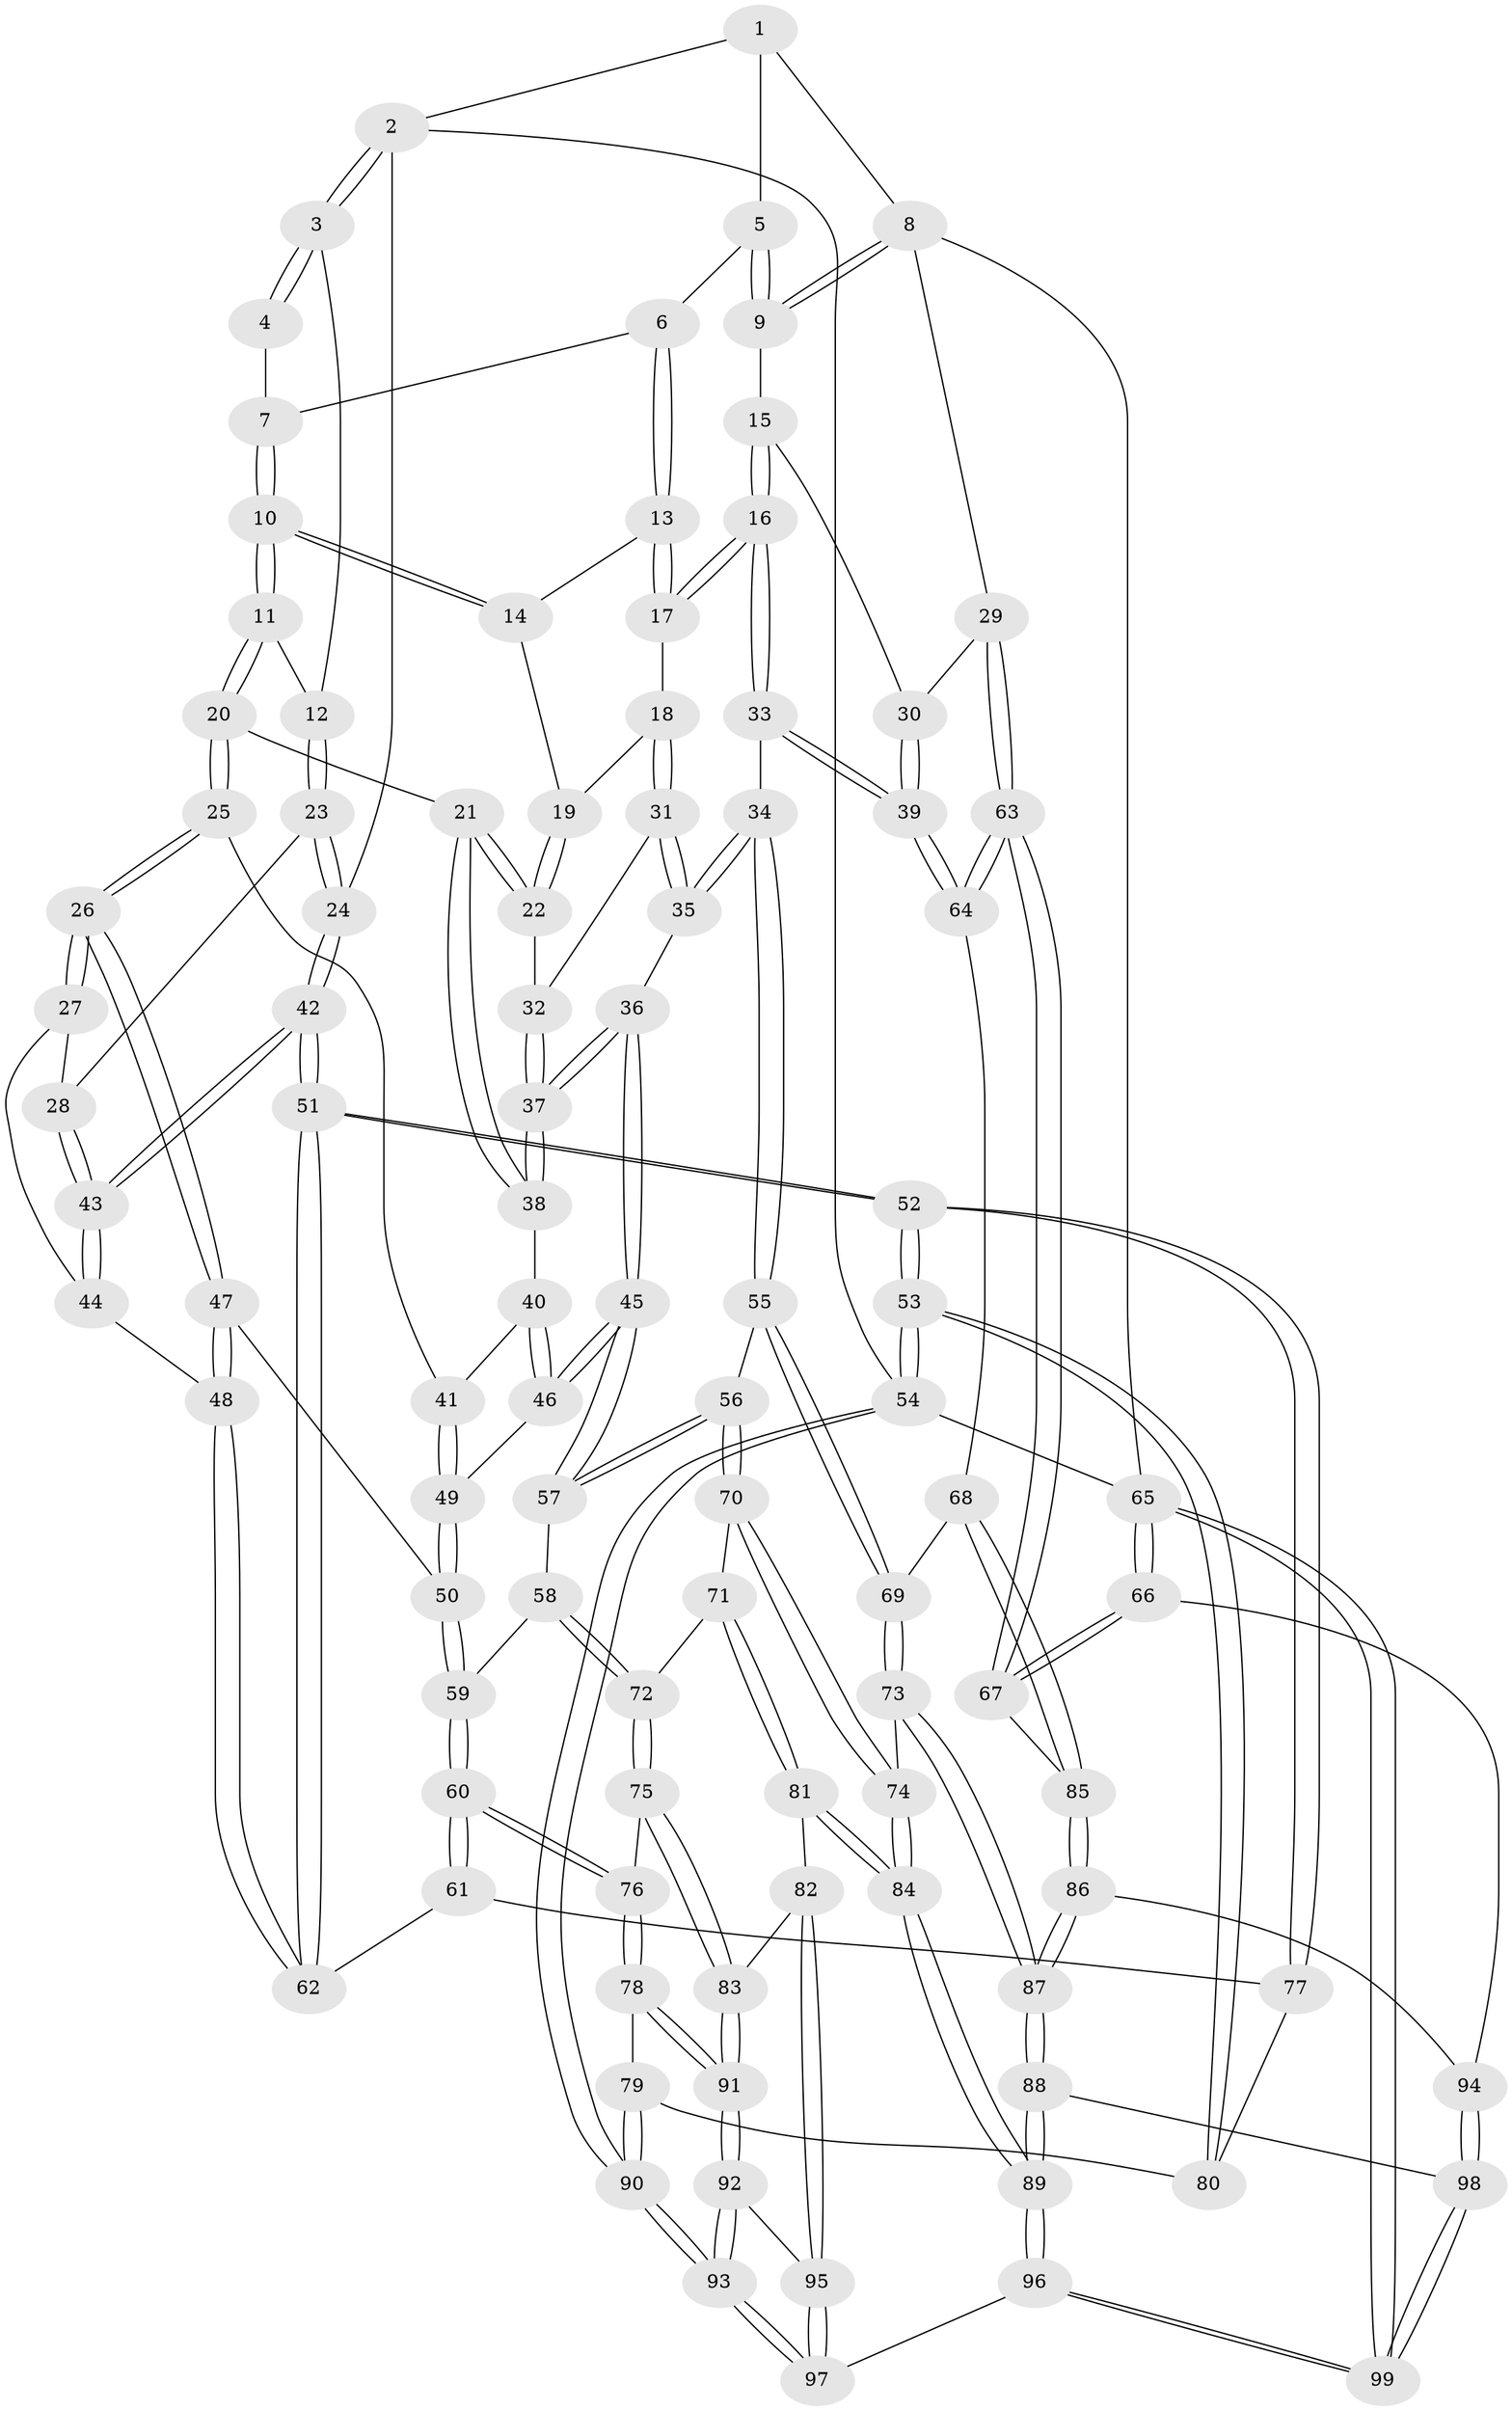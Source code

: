 // Generated by graph-tools (version 1.1) at 2025/11/02/27/25 16:11:53]
// undirected, 99 vertices, 244 edges
graph export_dot {
graph [start="1"]
  node [color=gray90,style=filled];
  1 [pos="+0.6203113156904504+0"];
  2 [pos="+0+0"];
  3 [pos="+0+0"];
  4 [pos="+0.07751224516055845+0"];
  5 [pos="+0.6188420739918343+0"];
  6 [pos="+0.5287222149787936+0.09298412035504316"];
  7 [pos="+0.324843544482803+0.13127121700881375"];
  8 [pos="+1+0.012431881347885941"];
  9 [pos="+0.8116815729042781+0.18720832852155977"];
  10 [pos="+0.28993472326190345+0.20621245280205444"];
  11 [pos="+0.25023825865044946+0.26722348381147315"];
  12 [pos="+0.20698975018336005+0.26440778019433786"];
  13 [pos="+0.5286730787384386+0.09882175638688032"];
  14 [pos="+0.43111006260770984+0.22404709598985348"];
  15 [pos="+0.7921847583919019+0.2697125675019136"];
  16 [pos="+0.7044076733118281+0.32870313986215594"];
  17 [pos="+0.5828909162871216+0.3061707798903992"];
  18 [pos="+0.5784751344898131+0.31054163446111416"];
  19 [pos="+0.419902031138924+0.25316520809572435"];
  20 [pos="+0.25175604725234035+0.2687933739258851"];
  21 [pos="+0.3588593597797477+0.3434861925688005"];
  22 [pos="+0.37291092544891624+0.33577972165535785"];
  23 [pos="+0.14222564682003105+0.32027345541895513"];
  24 [pos="+0+0.22000546748629518"];
  25 [pos="+0.22838385286228727+0.4785081651925452"];
  26 [pos="+0.2023651143707662+0.4837203687505342"];
  27 [pos="+0.13101239279502824+0.4165733952448318"];
  28 [pos="+0.12753500458370134+0.3897938828557203"];
  29 [pos="+1+0.4213786524266415"];
  30 [pos="+0.8831876598865499+0.35363722420598237"];
  31 [pos="+0.5781824498002935+0.31086070525195786"];
  32 [pos="+0.5406775623930217+0.3198415826749878"];
  33 [pos="+0.7313559937575764+0.5614655923206486"];
  34 [pos="+0.6884695887828115+0.5637379921824014"];
  35 [pos="+0.5361792561721397+0.5126314009279792"];
  36 [pos="+0.4850432588053516+0.5281979171622123"];
  37 [pos="+0.43284042782900173+0.4395210001234244"];
  38 [pos="+0.3608103257339594+0.35996200232755404"];
  39 [pos="+0.7703867937422245+0.5828658497588921"];
  40 [pos="+0.3176910967931936+0.436528834191788"];
  41 [pos="+0.24994369717848977+0.48148923870078625"];
  42 [pos="+0+0.40492368317591615"];
  43 [pos="+0+0.40687233216505103"];
  44 [pos="+0.06467094384984017+0.4772441657049024"];
  45 [pos="+0.43937835930126257+0.5791687139055567"];
  46 [pos="+0.40624655688031297+0.5707954944804993"];
  47 [pos="+0.16892738333222812+0.5511835096814343"];
  48 [pos="+0.09729407021344456+0.596077716919003"];
  49 [pos="+0.3148895818941412+0.5723359066929903"];
  50 [pos="+0.2637697222723451+0.6218101537748918"];
  51 [pos="+0+0.5876236873956832"];
  52 [pos="+0+0.7578619148340678"];
  53 [pos="+0+1"];
  54 [pos="+0+1"];
  55 [pos="+0.5649291374689309+0.7098323638379447"];
  56 [pos="+0.5369706977826593+0.7093160027674213"];
  57 [pos="+0.44239090050128693+0.6380582671996291"];
  58 [pos="+0.4090893113015997+0.683570800960877"];
  59 [pos="+0.2481664972932762+0.6998648556371437"];
  60 [pos="+0.20812555819780337+0.7475135964016244"];
  61 [pos="+0.1332466732533513+0.7234685760265216"];
  62 [pos="+0.0934519460482112+0.602733038954833"];
  63 [pos="+1+0.6437666059903051"];
  64 [pos="+0.8059730901372331+0.6175745874921749"];
  65 [pos="+1+1"];
  66 [pos="+1+0.703240199586784"];
  67 [pos="+1+0.6813637325402345"];
  68 [pos="+0.7382218900328543+0.7772292549505179"];
  69 [pos="+0.638593990761799+0.7877274128921271"];
  70 [pos="+0.49947321038072673+0.7993641468435768"];
  71 [pos="+0.4598676558123837+0.8075575640808303"];
  72 [pos="+0.4044297025399035+0.7315575464829731"];
  73 [pos="+0.6026864285843415+0.8322946743896529"];
  74 [pos="+0.5651966731217376+0.8580705581452597"];
  75 [pos="+0.3009422965506866+0.8403060874781612"];
  76 [pos="+0.2459841237591272+0.8223863732976869"];
  77 [pos="+0.08720780163102285+0.7517885895091578"];
  78 [pos="+0.20541244196405345+0.8813622882396219"];
  79 [pos="+0.10940116225581019+0.8900032906624531"];
  80 [pos="+0.07393390950473118+0.8343687347956732"];
  81 [pos="+0.4100868531819475+0.8869983933386094"];
  82 [pos="+0.37392560595113494+0.8977254887960363"];
  83 [pos="+0.350747842904288+0.8862076606649809"];
  84 [pos="+0.5435364456463956+0.9375848172071002"];
  85 [pos="+0.769352870161339+0.8628970124970258"];
  86 [pos="+0.7696265251325246+0.8643742354432559"];
  87 [pos="+0.7130238749898752+0.9633886809397639"];
  88 [pos="+0.6859010947854018+1"];
  89 [pos="+0.6334279736307095+1"];
  90 [pos="+0+1"];
  91 [pos="+0.18604056492302415+1"];
  92 [pos="+0.1675823321006752+1"];
  93 [pos="+0.11562184930992317+1"];
  94 [pos="+0.8977850100849925+0.9151092352467771"];
  95 [pos="+0.37742061410373934+0.9300596846271414"];
  96 [pos="+0.6297672612410099+1"];
  97 [pos="+0.4781548122225671+1"];
  98 [pos="+0.8997695034106125+0.9340280949826072"];
  99 [pos="+1+1"];
  1 -- 2;
  1 -- 5;
  1 -- 8;
  2 -- 3;
  2 -- 3;
  2 -- 24;
  2 -- 54;
  3 -- 4;
  3 -- 4;
  3 -- 12;
  4 -- 7;
  5 -- 6;
  5 -- 9;
  5 -- 9;
  6 -- 7;
  6 -- 13;
  6 -- 13;
  7 -- 10;
  7 -- 10;
  8 -- 9;
  8 -- 9;
  8 -- 29;
  8 -- 65;
  9 -- 15;
  10 -- 11;
  10 -- 11;
  10 -- 14;
  10 -- 14;
  11 -- 12;
  11 -- 20;
  11 -- 20;
  12 -- 23;
  12 -- 23;
  13 -- 14;
  13 -- 17;
  13 -- 17;
  14 -- 19;
  15 -- 16;
  15 -- 16;
  15 -- 30;
  16 -- 17;
  16 -- 17;
  16 -- 33;
  16 -- 33;
  17 -- 18;
  18 -- 19;
  18 -- 31;
  18 -- 31;
  19 -- 22;
  19 -- 22;
  20 -- 21;
  20 -- 25;
  20 -- 25;
  21 -- 22;
  21 -- 22;
  21 -- 38;
  21 -- 38;
  22 -- 32;
  23 -- 24;
  23 -- 24;
  23 -- 28;
  24 -- 42;
  24 -- 42;
  25 -- 26;
  25 -- 26;
  25 -- 41;
  26 -- 27;
  26 -- 27;
  26 -- 47;
  26 -- 47;
  27 -- 28;
  27 -- 44;
  28 -- 43;
  28 -- 43;
  29 -- 30;
  29 -- 63;
  29 -- 63;
  30 -- 39;
  30 -- 39;
  31 -- 32;
  31 -- 35;
  31 -- 35;
  32 -- 37;
  32 -- 37;
  33 -- 34;
  33 -- 39;
  33 -- 39;
  34 -- 35;
  34 -- 35;
  34 -- 55;
  34 -- 55;
  35 -- 36;
  36 -- 37;
  36 -- 37;
  36 -- 45;
  36 -- 45;
  37 -- 38;
  37 -- 38;
  38 -- 40;
  39 -- 64;
  39 -- 64;
  40 -- 41;
  40 -- 46;
  40 -- 46;
  41 -- 49;
  41 -- 49;
  42 -- 43;
  42 -- 43;
  42 -- 51;
  42 -- 51;
  43 -- 44;
  43 -- 44;
  44 -- 48;
  45 -- 46;
  45 -- 46;
  45 -- 57;
  45 -- 57;
  46 -- 49;
  47 -- 48;
  47 -- 48;
  47 -- 50;
  48 -- 62;
  48 -- 62;
  49 -- 50;
  49 -- 50;
  50 -- 59;
  50 -- 59;
  51 -- 52;
  51 -- 52;
  51 -- 62;
  51 -- 62;
  52 -- 53;
  52 -- 53;
  52 -- 77;
  52 -- 77;
  53 -- 54;
  53 -- 54;
  53 -- 80;
  53 -- 80;
  54 -- 90;
  54 -- 90;
  54 -- 65;
  55 -- 56;
  55 -- 69;
  55 -- 69;
  56 -- 57;
  56 -- 57;
  56 -- 70;
  56 -- 70;
  57 -- 58;
  58 -- 59;
  58 -- 72;
  58 -- 72;
  59 -- 60;
  59 -- 60;
  60 -- 61;
  60 -- 61;
  60 -- 76;
  60 -- 76;
  61 -- 62;
  61 -- 77;
  63 -- 64;
  63 -- 64;
  63 -- 67;
  63 -- 67;
  64 -- 68;
  65 -- 66;
  65 -- 66;
  65 -- 99;
  65 -- 99;
  66 -- 67;
  66 -- 67;
  66 -- 94;
  67 -- 85;
  68 -- 69;
  68 -- 85;
  68 -- 85;
  69 -- 73;
  69 -- 73;
  70 -- 71;
  70 -- 74;
  70 -- 74;
  71 -- 72;
  71 -- 81;
  71 -- 81;
  72 -- 75;
  72 -- 75;
  73 -- 74;
  73 -- 87;
  73 -- 87;
  74 -- 84;
  74 -- 84;
  75 -- 76;
  75 -- 83;
  75 -- 83;
  76 -- 78;
  76 -- 78;
  77 -- 80;
  78 -- 79;
  78 -- 91;
  78 -- 91;
  79 -- 80;
  79 -- 90;
  79 -- 90;
  81 -- 82;
  81 -- 84;
  81 -- 84;
  82 -- 83;
  82 -- 95;
  82 -- 95;
  83 -- 91;
  83 -- 91;
  84 -- 89;
  84 -- 89;
  85 -- 86;
  85 -- 86;
  86 -- 87;
  86 -- 87;
  86 -- 94;
  87 -- 88;
  87 -- 88;
  88 -- 89;
  88 -- 89;
  88 -- 98;
  89 -- 96;
  89 -- 96;
  90 -- 93;
  90 -- 93;
  91 -- 92;
  91 -- 92;
  92 -- 93;
  92 -- 93;
  92 -- 95;
  93 -- 97;
  93 -- 97;
  94 -- 98;
  94 -- 98;
  95 -- 97;
  95 -- 97;
  96 -- 97;
  96 -- 99;
  96 -- 99;
  98 -- 99;
  98 -- 99;
}
